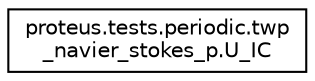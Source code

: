 digraph "Graphical Class Hierarchy"
{
 // LATEX_PDF_SIZE
  edge [fontname="Helvetica",fontsize="10",labelfontname="Helvetica",labelfontsize="10"];
  node [fontname="Helvetica",fontsize="10",shape=record];
  rankdir="LR";
  Node0 [label="proteus.tests.periodic.twp\l_navier_stokes_p.U_IC",height=0.2,width=0.4,color="black", fillcolor="white", style="filled",URL="$d6/d54/classproteus_1_1tests_1_1periodic_1_1twp__navier__stokes__p_1_1U__IC.html",tooltip=" "];
}
